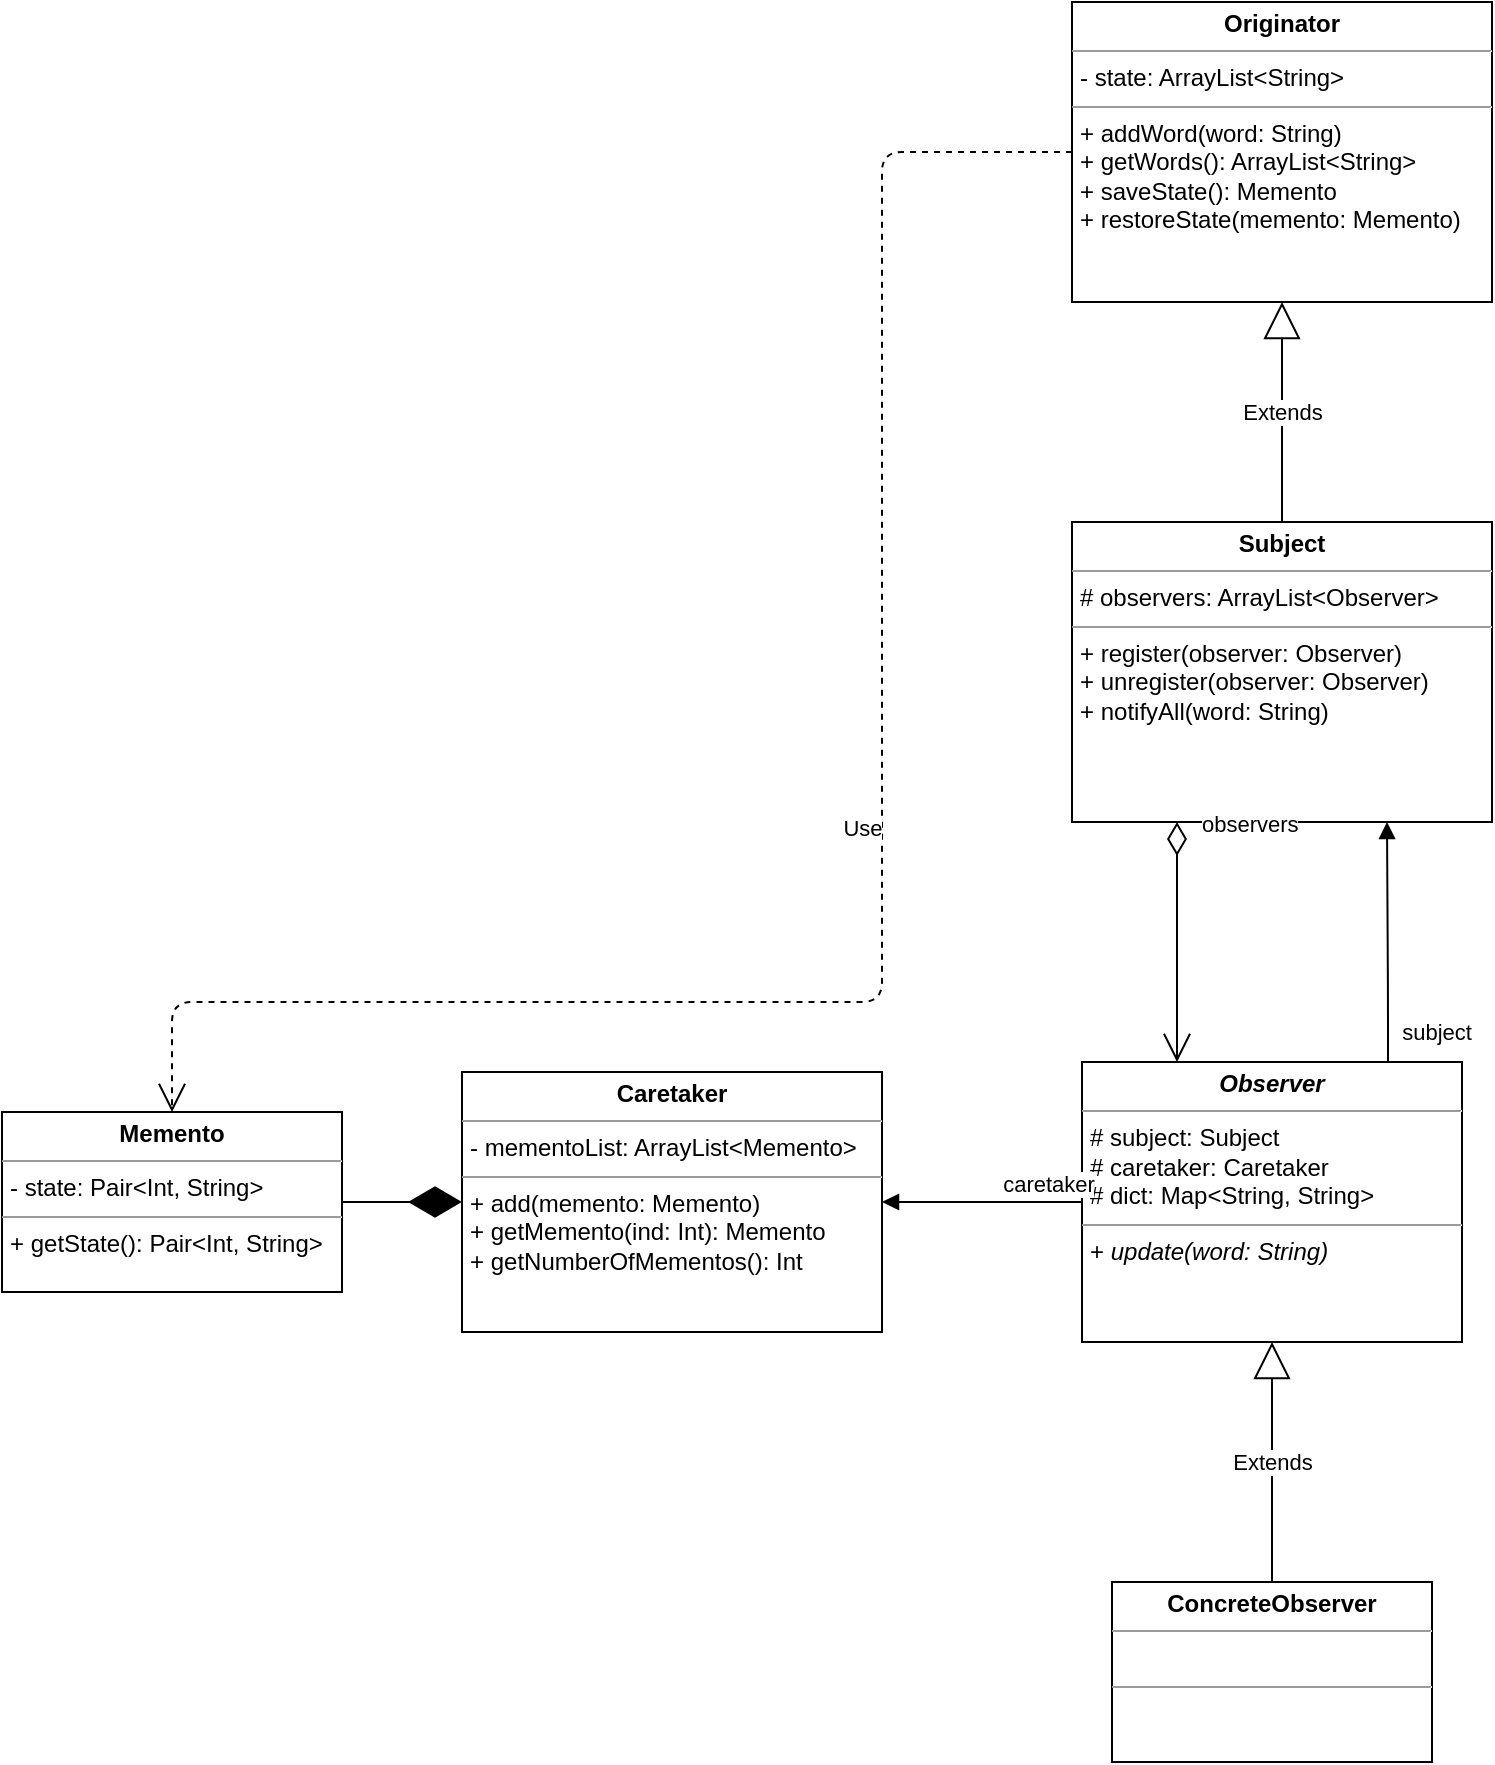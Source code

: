 <mxfile version="14.7.7" type="device"><diagram id="yTRiz4W6ALSHwvXrGty-" name="Page-1"><mxGraphModel dx="2438" dy="2033" grid="1" gridSize="10" guides="1" tooltips="1" connect="1" arrows="1" fold="1" page="1" pageScale="1" pageWidth="850" pageHeight="1100" math="0" shadow="0"><root><mxCell id="0"/><mxCell id="1" parent="0"/><mxCell id="T6J16qjswSjoYnorigf6-11" value="&lt;p style=&quot;margin: 0px ; margin-top: 4px ; text-align: center&quot;&gt;&lt;i&gt;&lt;b&gt;Observer&lt;/b&gt;&lt;/i&gt;&lt;/p&gt;&lt;hr size=&quot;1&quot;&gt;&lt;p style=&quot;margin: 0px ; margin-left: 4px&quot;&gt;# subject: Subject&lt;/p&gt;&lt;p style=&quot;margin: 0px ; margin-left: 4px&quot;&gt;# caretaker: Caretaker&lt;/p&gt;&lt;p style=&quot;margin: 0px ; margin-left: 4px&quot;&gt;# dict: Map&amp;lt;String, String&amp;gt;&lt;br&gt;&lt;/p&gt;&lt;hr size=&quot;1&quot;&gt;&lt;p style=&quot;margin: 0px ; margin-left: 4px&quot;&gt;+ &lt;i&gt;update(word: String)&lt;/i&gt;&lt;/p&gt;" style="verticalAlign=top;align=left;overflow=fill;fontSize=12;fontFamily=Helvetica;html=1;" vertex="1" parent="1"><mxGeometry x="330" y="350" width="190" height="140" as="geometry"/></mxCell><mxCell id="T6J16qjswSjoYnorigf6-12" value="&lt;p style=&quot;margin: 0px ; margin-top: 4px ; text-align: center&quot;&gt;&lt;b&gt;ConcreteObserver&lt;/b&gt;&lt;/p&gt;&lt;hr size=&quot;1&quot;&gt;&lt;p style=&quot;margin: 0px ; margin-left: 4px&quot;&gt;&lt;br&gt;&lt;/p&gt;&lt;hr size=&quot;1&quot;&gt;&lt;p style=&quot;margin: 0px ; margin-left: 4px&quot;&gt;&lt;br&gt;&lt;/p&gt;" style="verticalAlign=top;align=left;overflow=fill;fontSize=12;fontFamily=Helvetica;html=1;" vertex="1" parent="1"><mxGeometry x="345" y="610" width="160" height="90" as="geometry"/></mxCell><mxCell id="T6J16qjswSjoYnorigf6-14" value="&lt;p style=&quot;margin: 0px ; margin-top: 4px ; text-align: center&quot;&gt;&lt;b&gt;Subject&lt;/b&gt;&lt;/p&gt;&lt;hr size=&quot;1&quot;&gt;&lt;p style=&quot;margin: 0px ; margin-left: 4px&quot;&gt;# observers: ArrayList&amp;lt;Observer&amp;gt;&lt;br&gt;&lt;/p&gt;&lt;hr size=&quot;1&quot;&gt;&lt;p style=&quot;margin: 0px ; margin-left: 4px&quot;&gt;+ register(observer: Observer)&lt;/p&gt;&lt;p style=&quot;margin: 0px ; margin-left: 4px&quot;&gt;+ unregister(observer: Observer)&lt;/p&gt;&lt;p style=&quot;margin: 0px ; margin-left: 4px&quot;&gt;+ notifyAll(word: String)&lt;/p&gt;" style="verticalAlign=top;align=left;overflow=fill;fontSize=12;fontFamily=Helvetica;html=1;" vertex="1" parent="1"><mxGeometry x="325" y="80" width="210" height="150" as="geometry"/></mxCell><mxCell id="T6J16qjswSjoYnorigf6-15" value="&lt;div&gt;observers&lt;/div&gt;" style="endArrow=open;html=1;endSize=12;startArrow=diamondThin;startSize=14;startFill=0;edgeStyle=orthogonalEdgeStyle;align=left;verticalAlign=bottom;exitX=0.25;exitY=1;exitDx=0;exitDy=0;entryX=0.25;entryY=0;entryDx=0;entryDy=0;" edge="1" parent="1" source="T6J16qjswSjoYnorigf6-14" target="T6J16qjswSjoYnorigf6-11"><mxGeometry x="-0.833" y="10" relative="1" as="geometry"><mxPoint x="410" y="310" as="sourcePoint"/><mxPoint x="570" y="310" as="targetPoint"/><mxPoint as="offset"/></mxGeometry></mxCell><mxCell id="T6J16qjswSjoYnorigf6-20" value="&lt;div&gt;subject&lt;/div&gt;" style="html=1;verticalAlign=bottom;endArrow=block;entryX=0.75;entryY=1;entryDx=0;entryDy=0;" edge="1" parent="1" target="T6J16qjswSjoYnorigf6-14"><mxGeometry x="-0.894" y="-24" width="80" relative="1" as="geometry"><mxPoint x="483" y="350" as="sourcePoint"/><mxPoint x="510" y="280" as="targetPoint"/><Array as="points"><mxPoint x="483" y="320"/></Array><mxPoint as="offset"/></mxGeometry></mxCell><mxCell id="T6J16qjswSjoYnorigf6-21" value="&lt;p style=&quot;margin: 0px ; margin-top: 4px ; text-align: center&quot;&gt;&lt;b&gt;Originator&lt;/b&gt;&lt;/p&gt;&lt;hr size=&quot;1&quot;&gt;&lt;p style=&quot;margin: 0px ; margin-left: 4px&quot;&gt;- state: ArrayList&amp;lt;String&amp;gt;&lt;br&gt;&lt;/p&gt;&lt;hr size=&quot;1&quot;&gt;&lt;p style=&quot;margin: 0px ; margin-left: 4px&quot;&gt;+ addWord(word: String)&lt;/p&gt;&lt;p style=&quot;margin: 0px ; margin-left: 4px&quot;&gt;+ getWords(): ArrayList&amp;lt;String&amp;gt;&lt;br&gt;&lt;/p&gt;&lt;p style=&quot;margin: 0px ; margin-left: 4px&quot;&gt;+ saveState(): Memento&lt;br&gt;&lt;/p&gt;&lt;p style=&quot;margin: 0px ; margin-left: 4px&quot;&gt;+ restoreState(memento: Memento)&lt;br&gt;&lt;/p&gt;" style="verticalAlign=top;align=left;overflow=fill;fontSize=12;fontFamily=Helvetica;html=1;" vertex="1" parent="1"><mxGeometry x="325" y="-180" width="210" height="150" as="geometry"/></mxCell><mxCell id="T6J16qjswSjoYnorigf6-23" value="&lt;p style=&quot;margin: 0px ; margin-top: 4px ; text-align: center&quot;&gt;&lt;b&gt;Caretaker&lt;/b&gt;&lt;/p&gt;&lt;hr size=&quot;1&quot;&gt;&lt;p style=&quot;margin: 0px ; margin-left: 4px&quot;&gt;- mementoList: ArrayList&amp;lt;Memento&amp;gt;&lt;br&gt;&lt;/p&gt;&lt;hr size=&quot;1&quot;&gt;&lt;p style=&quot;margin: 0px ; margin-left: 4px&quot;&gt;+ add(memento: Memento)&lt;/p&gt;&lt;p style=&quot;margin: 0px ; margin-left: 4px&quot;&gt;+ getMemento(ind: Int): Memento&lt;br&gt;&lt;/p&gt;&lt;p style=&quot;margin: 0px ; margin-left: 4px&quot;&gt;+ getNumberOfMementos(): Int&lt;br&gt;&lt;/p&gt;" style="verticalAlign=top;align=left;overflow=fill;fontSize=12;fontFamily=Helvetica;html=1;" vertex="1" parent="1"><mxGeometry x="20" y="355" width="210" height="130" as="geometry"/></mxCell><mxCell id="T6J16qjswSjoYnorigf6-24" value="&lt;div&gt;caretaker&lt;/div&gt;" style="html=1;verticalAlign=bottom;endArrow=block;entryX=1;entryY=0.5;entryDx=0;entryDy=0;exitX=0;exitY=0.5;exitDx=0;exitDy=0;" edge="1" parent="1" source="T6J16qjswSjoYnorigf6-11" target="T6J16qjswSjoYnorigf6-23"><mxGeometry x="-0.647" width="80" relative="1" as="geometry"><mxPoint x="493.1" y="360.28" as="sourcePoint"/><mxPoint x="492.5" y="240.0" as="targetPoint"/><Array as="points"/><mxPoint as="offset"/></mxGeometry></mxCell><mxCell id="T6J16qjswSjoYnorigf6-25" value="&lt;p style=&quot;margin: 0px ; margin-top: 4px ; text-align: center&quot;&gt;&lt;b&gt;Memento&lt;/b&gt;&lt;br&gt;&lt;/p&gt;&lt;hr size=&quot;1&quot;&gt;&lt;p style=&quot;margin: 0px ; margin-left: 4px&quot;&gt;- state: Pair&amp;lt;Int, String&amp;gt;&lt;br&gt;&lt;/p&gt;&lt;hr size=&quot;1&quot;&gt;&lt;p style=&quot;margin: 0px ; margin-left: 4px&quot;&gt;+ getState(): Pair&amp;lt;Int, String&amp;gt;&lt;br&gt;&lt;/p&gt;" style="verticalAlign=top;align=left;overflow=fill;fontSize=12;fontFamily=Helvetica;html=1;" vertex="1" parent="1"><mxGeometry x="-210" y="375" width="170" height="90" as="geometry"/></mxCell><mxCell id="T6J16qjswSjoYnorigf6-32" value="" style="endArrow=diamondThin;endFill=1;endSize=24;html=1;entryX=0;entryY=0.5;entryDx=0;entryDy=0;exitX=1;exitY=0.5;exitDx=0;exitDy=0;" edge="1" parent="1" source="T6J16qjswSjoYnorigf6-25" target="T6J16qjswSjoYnorigf6-23"><mxGeometry width="160" relative="1" as="geometry"><mxPoint x="-470" y="320" as="sourcePoint"/><mxPoint x="-310" y="320" as="targetPoint"/></mxGeometry></mxCell><mxCell id="T6J16qjswSjoYnorigf6-33" value="Use" style="endArrow=open;endSize=12;dashed=1;html=1;exitX=0;exitY=0.5;exitDx=0;exitDy=0;entryX=0.5;entryY=0;entryDx=0;entryDy=0;" edge="1" parent="1" source="T6J16qjswSjoYnorigf6-21" target="T6J16qjswSjoYnorigf6-25"><mxGeometry x="-0.07" y="-10" width="160" relative="1" as="geometry"><mxPoint x="60" y="220" as="sourcePoint"/><mxPoint x="-330" y="380" as="targetPoint"/><Array as="points"><mxPoint x="230" y="-105"/><mxPoint x="230" y="320"/><mxPoint x="-125" y="320"/></Array><mxPoint as="offset"/></mxGeometry></mxCell><mxCell id="T6J16qjswSjoYnorigf6-35" value="Extends" style="endArrow=block;endSize=16;endFill=0;html=1;entryX=0.5;entryY=1;entryDx=0;entryDy=0;exitX=0.5;exitY=0;exitDx=0;exitDy=0;" edge="1" parent="1" source="T6J16qjswSjoYnorigf6-12" target="T6J16qjswSjoYnorigf6-11"><mxGeometry width="160" relative="1" as="geometry"><mxPoint x="150" y="330" as="sourcePoint"/><mxPoint x="310" y="330" as="targetPoint"/></mxGeometry></mxCell><mxCell id="T6J16qjswSjoYnorigf6-36" value="Extends" style="endArrow=block;endSize=16;endFill=0;html=1;entryX=0.5;entryY=1;entryDx=0;entryDy=0;exitX=0.5;exitY=0;exitDx=0;exitDy=0;" edge="1" parent="1" source="T6J16qjswSjoYnorigf6-14" target="T6J16qjswSjoYnorigf6-21"><mxGeometry width="160" relative="1" as="geometry"><mxPoint x="429.58" y="110" as="sourcePoint"/><mxPoint x="429.58" y="-10" as="targetPoint"/></mxGeometry></mxCell></root></mxGraphModel></diagram></mxfile>